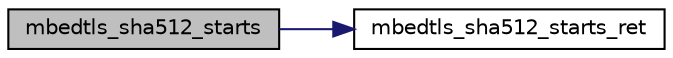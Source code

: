 digraph "mbedtls_sha512_starts"
{
 // LATEX_PDF_SIZE
  edge [fontname="Helvetica",fontsize="10",labelfontname="Helvetica",labelfontsize="10"];
  node [fontname="Helvetica",fontsize="10",shape=record];
  rankdir="LR";
  Node1 [label="mbedtls_sha512_starts",height=0.2,width=0.4,color="black", fillcolor="grey75", style="filled", fontcolor="black",tooltip="This function starts a SHA-384 or SHA-512 checksum calculation."];
  Node1 -> Node2 [color="midnightblue",fontsize="10",style="solid",fontname="Helvetica"];
  Node2 [label="mbedtls_sha512_starts_ret",height=0.2,width=0.4,color="black", fillcolor="white", style="filled",URL="$df/dd2/sha512_8c.html#a7d4b5829bf66a88a51d8bfc89ce3247d",tooltip="This function starts a SHA-384 or SHA-512 checksum calculation."];
}

